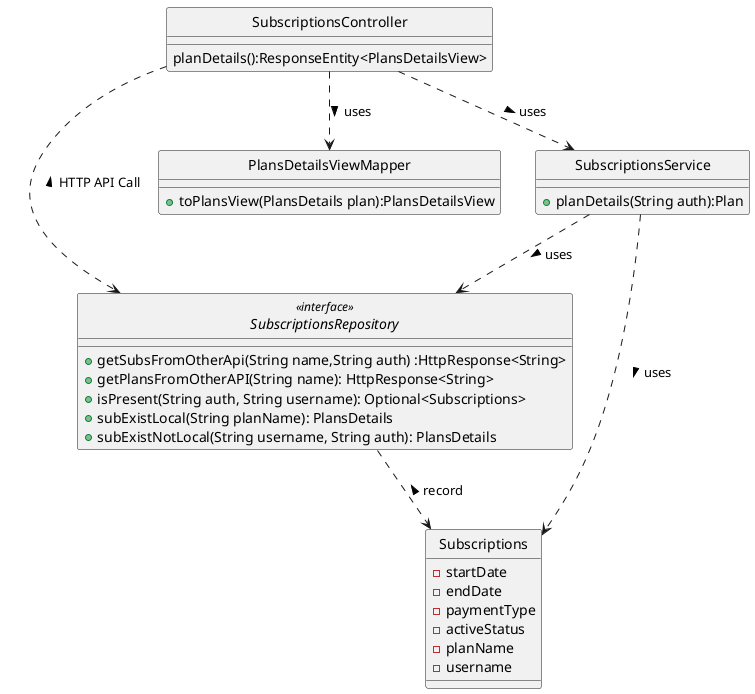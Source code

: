 @startuml
'https://plantuml.com/class-diagram
hide circle
class SubscriptionsRepository <<interface>>



class Subscriptions {
    -startDate
    -endDate
    -paymentType
    -activeStatus
    -planName
    -username
}



class PlansDetailsViewMapper{
    +toPlansView(PlansDetails plan):PlansDetailsView
}
class SubscriptionsController{
    planDetails():ResponseEntity<PlansDetailsView>
    }
class SubscriptionsService{
 +planDetails(String auth):Plan
}

interface SubscriptionsRepository
{
+getSubsFromOtherApi(String name,String auth) :HttpResponse<String>
+getPlansFromOtherAPI(String name): HttpResponse<String>
+isPresent(String auth, String username): Optional<Subscriptions>
+subExistLocal(String planName): PlansDetails
+subExistNotLocal(String username, String auth): PlansDetails


}



SubscriptionsController ..> SubscriptionsService: uses >
SubscriptionsService ..> SubscriptionsRepository: uses >
SubscriptionsService ..> Subscriptions: uses >
SubscriptionsRepository ..> Subscriptions: < record
SubscriptionsController ..>PlansDetailsViewMapper: uses >
SubscriptionsController ..>SubscriptionsRepository: HTTP API Call <

@enduml


